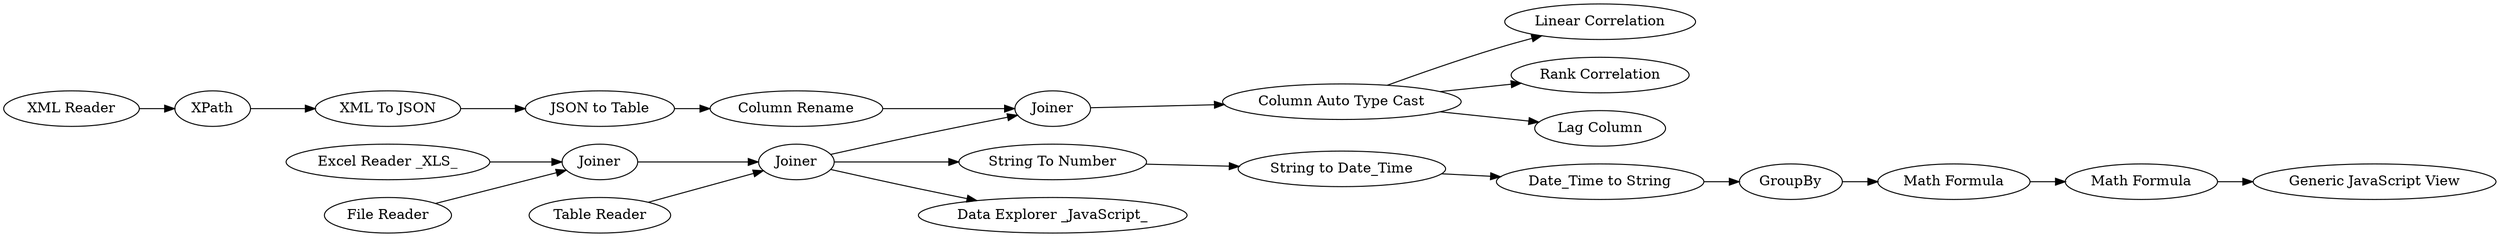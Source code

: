digraph {
	143 -> 145
	158 -> 159
	163 -> 162
	171 -> 170
	155 -> 158
	159 -> 143
	157 -> 159
	156 -> 158
	159 -> 160
	106 -> 58
	162 -> 166
	171 -> 172
	159 -> 166
	102 -> 105
	166 -> 171
	165 -> 164
	161 -> 165
	164 -> 163
	144 -> 102
	105 -> 106
	145 -> 144
	171 -> 167
	170 [label="Linear Correlation"]
	165 [label=XPath]
	167 [label="Lag Column"]
	58 [label="Generic JavaScript View"]
	162 [label="Column Rename"]
	145 [label="String to Date_Time"]
	105 [label="Math Formula"]
	163 [label="JSON to Table"]
	156 [label="File Reader"]
	161 [label="XML Reader"]
	171 [label="Column Auto Type Cast"]
	166 [label=Joiner]
	164 [label="XML To JSON"]
	144 [label="Date_Time to String"]
	143 [label="String To Number"]
	158 [label=Joiner]
	159 [label=Joiner]
	172 [label="Rank Correlation"]
	106 [label="Math Formula"]
	160 [label="Data Explorer _JavaScript_"]
	102 [label=GroupBy]
	157 [label="Table Reader"]
	155 [label="Excel Reader _XLS_"]
	rankdir=LR
}
